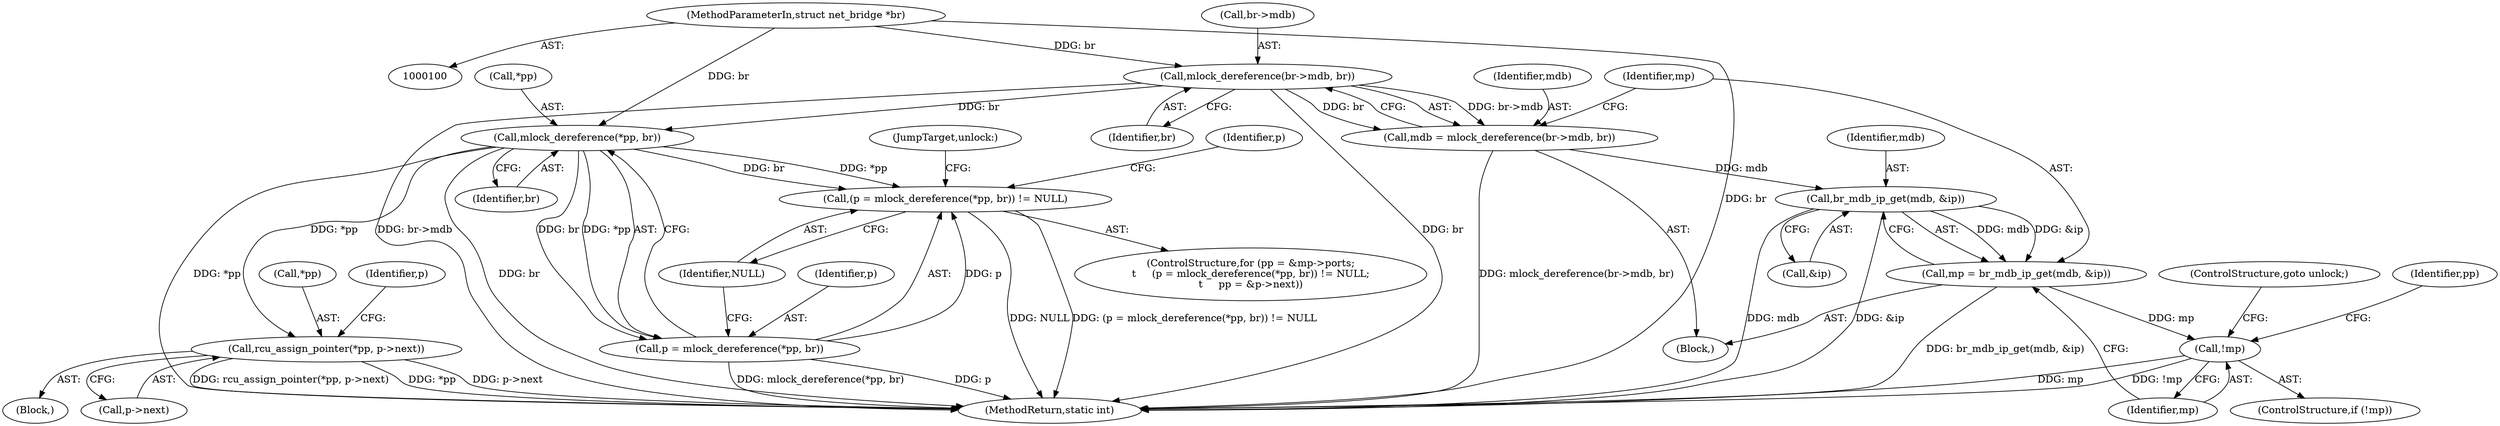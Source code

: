 digraph "0_linux_c7e8e8a8f7a70b343ca1e0f90a31e35ab2d16de1@pointer" {
"1000101" [label="(MethodParameterIn,struct net_bridge *br)"];
"1000186" [label="(Call,mlock_dereference(br->mdb, br))"];
"1000184" [label="(Call,mdb = mlock_dereference(br->mdb, br))"];
"1000193" [label="(Call,br_mdb_ip_get(mdb, &ip))"];
"1000191" [label="(Call,mp = br_mdb_ip_get(mdb, &ip))"];
"1000198" [label="(Call,!mp)"];
"1000211" [label="(Call,mlock_dereference(*pp, br))"];
"1000208" [label="(Call,(p = mlock_dereference(*pp, br)) != NULL)"];
"1000209" [label="(Call,p = mlock_dereference(*pp, br))"];
"1000250" [label="(Call,rcu_assign_pointer(*pp, p->next))"];
"1000193" [label="(Call,br_mdb_ip_get(mdb, &ip))"];
"1000195" [label="(Call,&ip)"];
"1000208" [label="(Call,(p = mlock_dereference(*pp, br)) != NULL)"];
"1000185" [label="(Identifier,mdb)"];
"1000211" [label="(Call,mlock_dereference(*pp, br))"];
"1000187" [label="(Call,br->mdb)"];
"1000305" [label="(MethodReturn,static int)"];
"1000201" [label="(ControlStructure,for (pp = &mp->ports;\n\t     (p = mlock_dereference(*pp, br)) != NULL;\n\t     pp = &p->next))"];
"1000103" [label="(Block,)"];
"1000251" [label="(Call,*pp)"];
"1000194" [label="(Identifier,mdb)"];
"1000198" [label="(Call,!mp)"];
"1000215" [label="(Identifier,NULL)"];
"1000101" [label="(MethodParameterIn,struct net_bridge *br)"];
"1000259" [label="(Identifier,p)"];
"1000199" [label="(Identifier,mp)"];
"1000200" [label="(ControlStructure,goto unlock;)"];
"1000209" [label="(Call,p = mlock_dereference(*pp, br))"];
"1000214" [label="(Identifier,br)"];
"1000212" [label="(Call,*pp)"];
"1000253" [label="(Call,p->next)"];
"1000227" [label="(Identifier,p)"];
"1000197" [label="(ControlStructure,if (!mp))"];
"1000210" [label="(Identifier,p)"];
"1000184" [label="(Call,mdb = mlock_dereference(br->mdb, br))"];
"1000203" [label="(Identifier,pp)"];
"1000250" [label="(Call,rcu_assign_pointer(*pp, p->next))"];
"1000297" [label="(JumpTarget,unlock:)"];
"1000191" [label="(Call,mp = br_mdb_ip_get(mdb, &ip))"];
"1000186" [label="(Call,mlock_dereference(br->mdb, br))"];
"1000190" [label="(Identifier,br)"];
"1000192" [label="(Identifier,mp)"];
"1000222" [label="(Block,)"];
"1000101" -> "1000100"  [label="AST: "];
"1000101" -> "1000305"  [label="DDG: br"];
"1000101" -> "1000186"  [label="DDG: br"];
"1000101" -> "1000211"  [label="DDG: br"];
"1000186" -> "1000184"  [label="AST: "];
"1000186" -> "1000190"  [label="CFG: "];
"1000187" -> "1000186"  [label="AST: "];
"1000190" -> "1000186"  [label="AST: "];
"1000184" -> "1000186"  [label="CFG: "];
"1000186" -> "1000305"  [label="DDG: br->mdb"];
"1000186" -> "1000305"  [label="DDG: br"];
"1000186" -> "1000184"  [label="DDG: br->mdb"];
"1000186" -> "1000184"  [label="DDG: br"];
"1000186" -> "1000211"  [label="DDG: br"];
"1000184" -> "1000103"  [label="AST: "];
"1000185" -> "1000184"  [label="AST: "];
"1000192" -> "1000184"  [label="CFG: "];
"1000184" -> "1000305"  [label="DDG: mlock_dereference(br->mdb, br)"];
"1000184" -> "1000193"  [label="DDG: mdb"];
"1000193" -> "1000191"  [label="AST: "];
"1000193" -> "1000195"  [label="CFG: "];
"1000194" -> "1000193"  [label="AST: "];
"1000195" -> "1000193"  [label="AST: "];
"1000191" -> "1000193"  [label="CFG: "];
"1000193" -> "1000305"  [label="DDG: mdb"];
"1000193" -> "1000305"  [label="DDG: &ip"];
"1000193" -> "1000191"  [label="DDG: mdb"];
"1000193" -> "1000191"  [label="DDG: &ip"];
"1000191" -> "1000103"  [label="AST: "];
"1000192" -> "1000191"  [label="AST: "];
"1000199" -> "1000191"  [label="CFG: "];
"1000191" -> "1000305"  [label="DDG: br_mdb_ip_get(mdb, &ip)"];
"1000191" -> "1000198"  [label="DDG: mp"];
"1000198" -> "1000197"  [label="AST: "];
"1000198" -> "1000199"  [label="CFG: "];
"1000199" -> "1000198"  [label="AST: "];
"1000200" -> "1000198"  [label="CFG: "];
"1000203" -> "1000198"  [label="CFG: "];
"1000198" -> "1000305"  [label="DDG: mp"];
"1000198" -> "1000305"  [label="DDG: !mp"];
"1000211" -> "1000209"  [label="AST: "];
"1000211" -> "1000214"  [label="CFG: "];
"1000212" -> "1000211"  [label="AST: "];
"1000214" -> "1000211"  [label="AST: "];
"1000209" -> "1000211"  [label="CFG: "];
"1000211" -> "1000305"  [label="DDG: br"];
"1000211" -> "1000305"  [label="DDG: *pp"];
"1000211" -> "1000208"  [label="DDG: *pp"];
"1000211" -> "1000208"  [label="DDG: br"];
"1000211" -> "1000209"  [label="DDG: *pp"];
"1000211" -> "1000209"  [label="DDG: br"];
"1000211" -> "1000250"  [label="DDG: *pp"];
"1000208" -> "1000201"  [label="AST: "];
"1000208" -> "1000215"  [label="CFG: "];
"1000209" -> "1000208"  [label="AST: "];
"1000215" -> "1000208"  [label="AST: "];
"1000227" -> "1000208"  [label="CFG: "];
"1000297" -> "1000208"  [label="CFG: "];
"1000208" -> "1000305"  [label="DDG: (p = mlock_dereference(*pp, br)) != NULL"];
"1000208" -> "1000305"  [label="DDG: NULL"];
"1000209" -> "1000208"  [label="DDG: p"];
"1000210" -> "1000209"  [label="AST: "];
"1000215" -> "1000209"  [label="CFG: "];
"1000209" -> "1000305"  [label="DDG: p"];
"1000209" -> "1000305"  [label="DDG: mlock_dereference(*pp, br)"];
"1000250" -> "1000222"  [label="AST: "];
"1000250" -> "1000253"  [label="CFG: "];
"1000251" -> "1000250"  [label="AST: "];
"1000253" -> "1000250"  [label="AST: "];
"1000259" -> "1000250"  [label="CFG: "];
"1000250" -> "1000305"  [label="DDG: *pp"];
"1000250" -> "1000305"  [label="DDG: p->next"];
"1000250" -> "1000305"  [label="DDG: rcu_assign_pointer(*pp, p->next)"];
}
